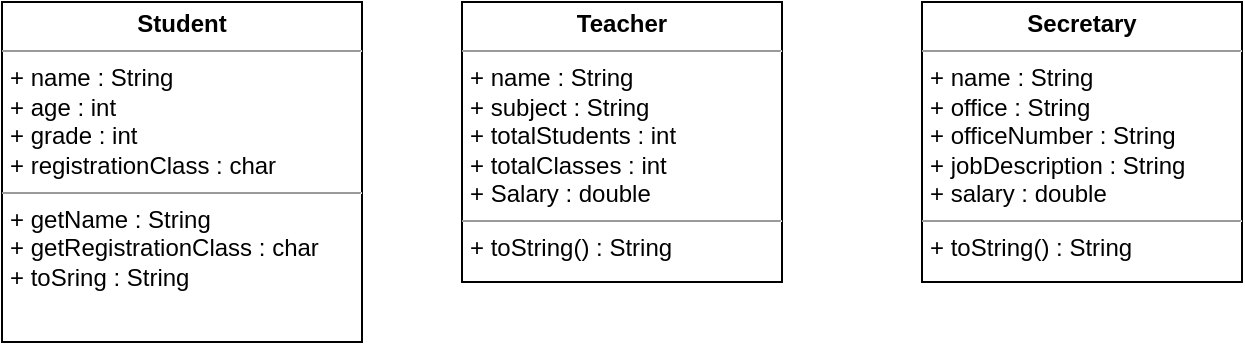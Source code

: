 <mxfile version="17.4.6" type="device"><diagram id="Q-Fs5pFw_-qFSPDzJ62i" name="Page-1"><mxGraphModel dx="1381" dy="764" grid="1" gridSize="10" guides="1" tooltips="1" connect="1" arrows="1" fold="1" page="1" pageScale="1" pageWidth="827" pageHeight="1169" math="0" shadow="0"><root><mxCell id="0"/><mxCell id="1" parent="0"/><mxCell id="LSOVRZQ_7G5Ow091O7Pv-1" value="&lt;p style=&quot;margin: 0px ; margin-top: 4px ; text-align: center&quot;&gt;&lt;b&gt;Student&lt;/b&gt;&lt;/p&gt;&lt;hr size=&quot;1&quot;&gt;&lt;p style=&quot;margin: 0px ; margin-left: 4px&quot;&gt;+ name : String&lt;/p&gt;&lt;p style=&quot;margin: 0px ; margin-left: 4px&quot;&gt;+ age : int&lt;/p&gt;&lt;p style=&quot;margin: 0px ; margin-left: 4px&quot;&gt;+ grade : int&lt;/p&gt;&lt;p style=&quot;margin: 0px ; margin-left: 4px&quot;&gt;+ registrationClass : char&lt;/p&gt;&lt;hr size=&quot;1&quot;&gt;&lt;p style=&quot;margin: 0px ; margin-left: 4px&quot;&gt;+ getName : String&lt;/p&gt;&lt;p style=&quot;margin: 0px ; margin-left: 4px&quot;&gt;+ getRegistrationClass : char&lt;/p&gt;&lt;p style=&quot;margin: 0px ; margin-left: 4px&quot;&gt;+ toSring : String&lt;/p&gt;" style="verticalAlign=top;align=left;overflow=fill;fontSize=12;fontFamily=Helvetica;html=1;" vertex="1" parent="1"><mxGeometry x="90" y="60" width="180" height="170" as="geometry"/></mxCell><mxCell id="LSOVRZQ_7G5Ow091O7Pv-2" value="&lt;p style=&quot;margin: 0px ; margin-top: 4px ; text-align: center&quot;&gt;&lt;b&gt;Secretary&lt;/b&gt;&lt;/p&gt;&lt;hr size=&quot;1&quot;&gt;&lt;p style=&quot;margin: 0px ; margin-left: 4px&quot;&gt;+ name : String&lt;/p&gt;&lt;p style=&quot;margin: 0px ; margin-left: 4px&quot;&gt;+ office : String&lt;/p&gt;&lt;p style=&quot;margin: 0px ; margin-left: 4px&quot;&gt;+ officeNumber : String&lt;/p&gt;&lt;p style=&quot;margin: 0px ; margin-left: 4px&quot;&gt;+ jobDescription : String&lt;/p&gt;&lt;p style=&quot;margin: 0px ; margin-left: 4px&quot;&gt;+ salary : double&lt;/p&gt;&lt;hr size=&quot;1&quot;&gt;&lt;p style=&quot;margin: 0px ; margin-left: 4px&quot;&gt;+ toString() : String&lt;/p&gt;" style="verticalAlign=top;align=left;overflow=fill;fontSize=12;fontFamily=Helvetica;html=1;" vertex="1" parent="1"><mxGeometry x="550" y="60" width="160" height="140" as="geometry"/></mxCell><mxCell id="LSOVRZQ_7G5Ow091O7Pv-3" value="&lt;p style=&quot;margin: 0px ; margin-top: 4px ; text-align: center&quot;&gt;&lt;b&gt;Teacher&lt;/b&gt;&lt;/p&gt;&lt;hr size=&quot;1&quot;&gt;&lt;p style=&quot;margin: 0px ; margin-left: 4px&quot;&gt;+ name : String&lt;/p&gt;&lt;p style=&quot;margin: 0px ; margin-left: 4px&quot;&gt;+ subject : String&lt;/p&gt;&lt;p style=&quot;margin: 0px ; margin-left: 4px&quot;&gt;+ totalStudents : int&lt;/p&gt;&lt;p style=&quot;margin: 0px ; margin-left: 4px&quot;&gt;+ totalClasses : int&lt;/p&gt;&lt;p style=&quot;margin: 0px ; margin-left: 4px&quot;&gt;+&amp;nbsp;&lt;span&gt;Salary : double&lt;/span&gt;&lt;/p&gt;&lt;hr size=&quot;1&quot;&gt;&lt;p style=&quot;margin: 0px ; margin-left: 4px&quot;&gt;+ toString() : String&lt;/p&gt;" style="verticalAlign=top;align=left;overflow=fill;fontSize=12;fontFamily=Helvetica;html=1;" vertex="1" parent="1"><mxGeometry x="320" y="60" width="160" height="140" as="geometry"/></mxCell><mxCell id="LSOVRZQ_7G5Ow091O7Pv-4" style="edgeStyle=orthogonalEdgeStyle;rounded=0;orthogonalLoop=1;jettySize=auto;html=1;exitX=0.5;exitY=1;exitDx=0;exitDy=0;" edge="1" parent="1" source="LSOVRZQ_7G5Ow091O7Pv-2" target="LSOVRZQ_7G5Ow091O7Pv-2"><mxGeometry relative="1" as="geometry"/></mxCell></root></mxGraphModel></diagram></mxfile>